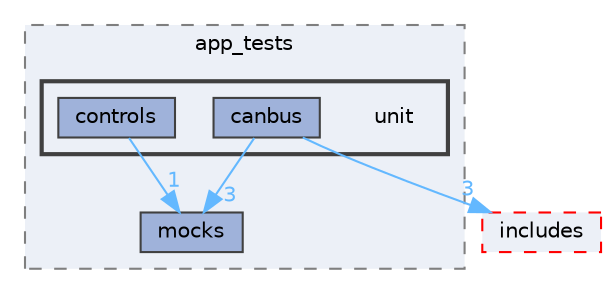 digraph "app/app_tests/unit"
{
 // LATEX_PDF_SIZE
  bgcolor="transparent";
  edge [fontname=Helvetica,fontsize=10,labelfontname=Helvetica,labelfontsize=10];
  node [fontname=Helvetica,fontsize=10,shape=box,height=0.2,width=0.4];
  compound=true
  subgraph clusterdir_233f5a9e11cb958617720b9aa5e796d9 {
    graph [ bgcolor="#ecf0f7", pencolor="grey50", label="app_tests", fontname=Helvetica,fontsize=10 style="filled,dashed", URL="dir_233f5a9e11cb958617720b9aa5e796d9.html",tooltip=""]
  dir_88a79e1a5ce881f0266bc136e739785e [label="mocks", fillcolor="#9fb2da", color="grey25", style="filled", URL="dir_88a79e1a5ce881f0266bc136e739785e.html",tooltip=""];
  subgraph clusterdir_9f3cf4e9959d69a629065a14f6a7ea01 {
    graph [ bgcolor="#ecf0f7", pencolor="grey25", label="", fontname=Helvetica,fontsize=10 style="filled,bold", URL="dir_9f3cf4e9959d69a629065a14f6a7ea01.html",tooltip=""]
    dir_9f3cf4e9959d69a629065a14f6a7ea01 [shape=plaintext, label="unit"];
  dir_f4ace13d0aacd39de1d84f7f5e87bc22 [label="canbus", fillcolor="#9fb2da", color="grey25", style="filled", URL="dir_f4ace13d0aacd39de1d84f7f5e87bc22.html",tooltip=""];
  dir_b9a1d3f7838483448b76b914aa076fd2 [label="controls", fillcolor="#9fb2da", color="grey25", style="filled", URL="dir_b9a1d3f7838483448b76b914aa076fd2.html",tooltip=""];
  }
  }
  dir_1c5c03227cca0102ee47bee331c2b55d [label="includes", fillcolor="#ecf0f7", color="red", style="filled,dashed", URL="dir_1c5c03227cca0102ee47bee331c2b55d.html",tooltip=""];
  dir_f4ace13d0aacd39de1d84f7f5e87bc22->dir_1c5c03227cca0102ee47bee331c2b55d [headlabel="3", labeldistance=1.5 headhref="dir_000002_000012.html" href="dir_000002_000012.html" color="steelblue1" fontcolor="steelblue1"];
  dir_f4ace13d0aacd39de1d84f7f5e87bc22->dir_88a79e1a5ce881f0266bc136e739785e [headlabel="3", labeldistance=1.5 headhref="dir_000002_000017.html" href="dir_000002_000017.html" color="steelblue1" fontcolor="steelblue1"];
  dir_b9a1d3f7838483448b76b914aa076fd2->dir_88a79e1a5ce881f0266bc136e739785e [headlabel="1", labeldistance=1.5 headhref="dir_000005_000017.html" href="dir_000005_000017.html" color="steelblue1" fontcolor="steelblue1"];
}
